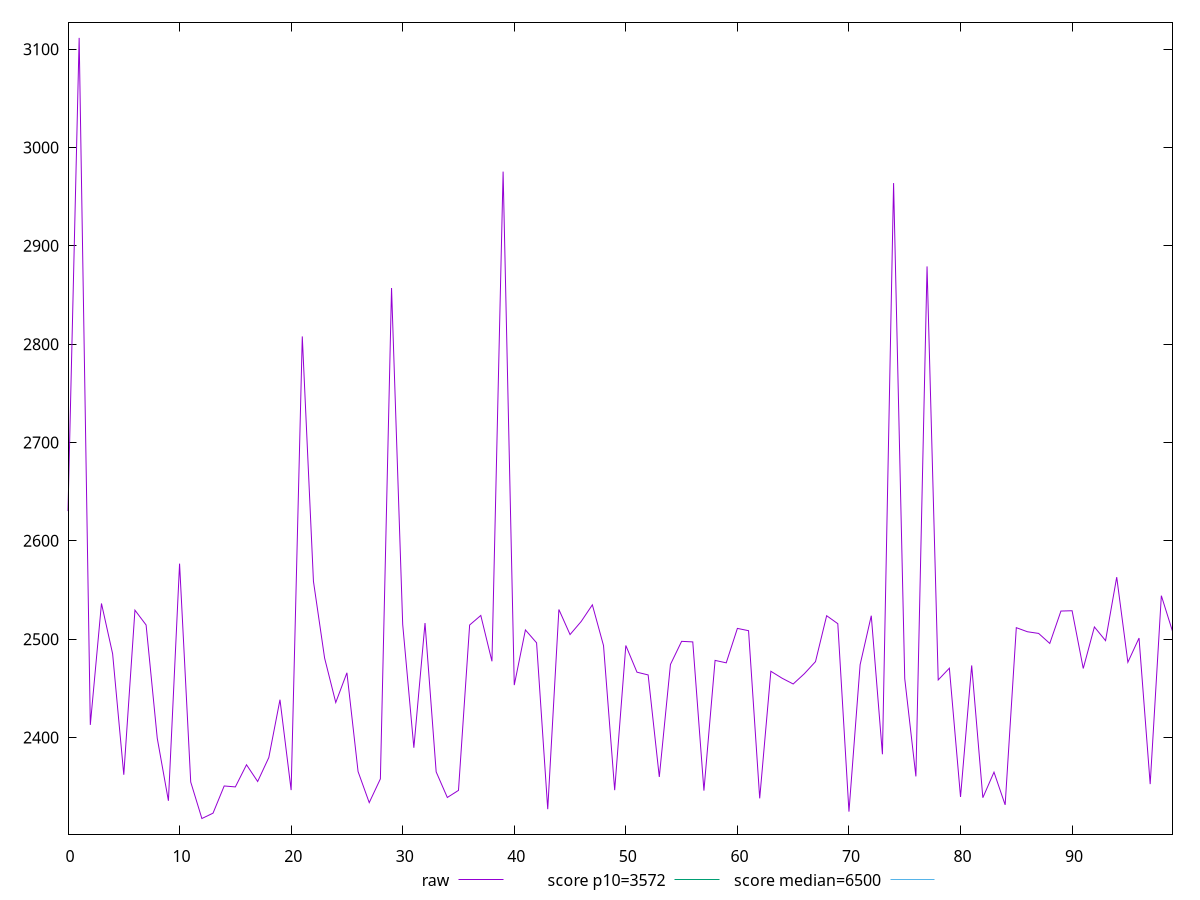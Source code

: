 reset

$raw <<EOF
0 2630.2404999999994
1 3111.514
2 2412.8059999999996
3 2536.3075
4 2485.0915000000005
5 2362.1134999999995
6 2529.4845
7 2514.4120000000003
8 2399.2215
9 2335.6360000000004
10 2576.7985000000003
11 2354.7045000000003
12 2317.5795000000003
13 2323.0465000000004
14 2350.6895000000004
15 2349.72555
16 2372.2495
17 2355.227
18 2379.647
19 2438.409
20 2346.4764999999998
21 2807.897
22 2558.8244999999997
23 2480.763
24 2435.5875
25 2465.803
26 2365.325
27 2333.7495
28 2357.8779999999997
29 2857.1530000000002
30 2514.9840000000004
31 2389.547
32 2516.3759999999997
33 2365.0194
34 2338.9745000000003
35 2346.2125
36 2514.3954999999996
37 2524.125
38 2477.4912999999997
39 2975.546
40 2453.2740000000003
41 2509.3795
42 2496.2785
43 2327.1110000000003
44 2530.175
45 2504.6825
46 2518.00945
47 2534.903
48 2493.457
49 2346.4435000000003
50 2493.5597
51 2466.4024999999997
52 2463.6139999999996
53 2359.84075
54 2474.2675
55 2497.78255
56 2497.2131500000005
57 2345.965
58 2478.4083
59 2475.9220000000005
60 2510.947
61 2508.615
62 2338.0999999999995
63 2467.3485
64 2460.325
65 2454.407
66 2464.8405000000002
67 2477.1234999999992
68 2523.8503
69 2515.7264999999998
70 2324.581
71 2474.0144999999998
72 2523.8665
73 2382.9195000000004
74 2963.8419999999996
75 2459.8685
76 2360.40945
77 2879.124
78 2458.532
79 2470.456
80 2339.541
81 2473.2885000000006
82 2338.76
83 2364.7309999999998
84 2331.4585000000006
85 2511.6784999999995
86 2507.5315
87 2505.8405000000002
88 2495.6625
89 2528.5855
90 2528.9210000000003
91 2470.1975
92 2512.4210000000003
93 2498.4906499999997
94 2563.0814999999993
95 2476.5060000000003
96 2501.1215
97 2352.554
98 2544.24245
99 2508.0547500000002
EOF

set key outside below
set xrange [0:99]
set yrange [2301.7008100000003:3127.39269]
set trange [2301.7008100000003:3127.39269]
set terminal svg size 640, 500 enhanced background rgb 'white'
set output "report_00026_2021-02-22T21:38:55.199Z/first-cpu-idle/samples/pages/raw/values.svg"

plot $raw title "raw" with line, \
     3572 title "score p10=3572", \
     6500 title "score median=6500"

reset
